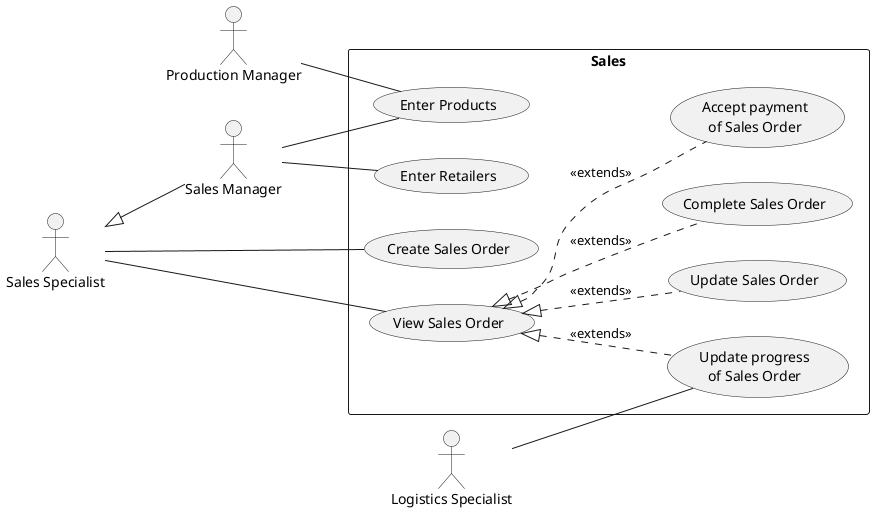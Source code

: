 @startuml sales
left to right direction


:Production Manager: as pm

:Sales Specialist: as s
:Sales Manager: as sm
s <|-- sm

:Logistics Specialist: as ls

rectangle Sales {
    s -- (Create Sales Order)
    s -- (View Sales Order)
    (View Sales Order) <|.. (Update Sales Order) : <<extends>>
    (View Sales Order) <|.. (Update progress\nof Sales Order) : <<extends>>
    ls -- (Update progress\nof Sales Order)
    (View Sales Order) <|.. (Complete Sales Order) : <<extends>>
    (View Sales Order) <|.. (Accept payment\nof Sales Order) : <<extends>>

    pm -- (Enter Products)
    sm -- (Enter Products)
    sm -- (Enter Retailers)
}
@enduml